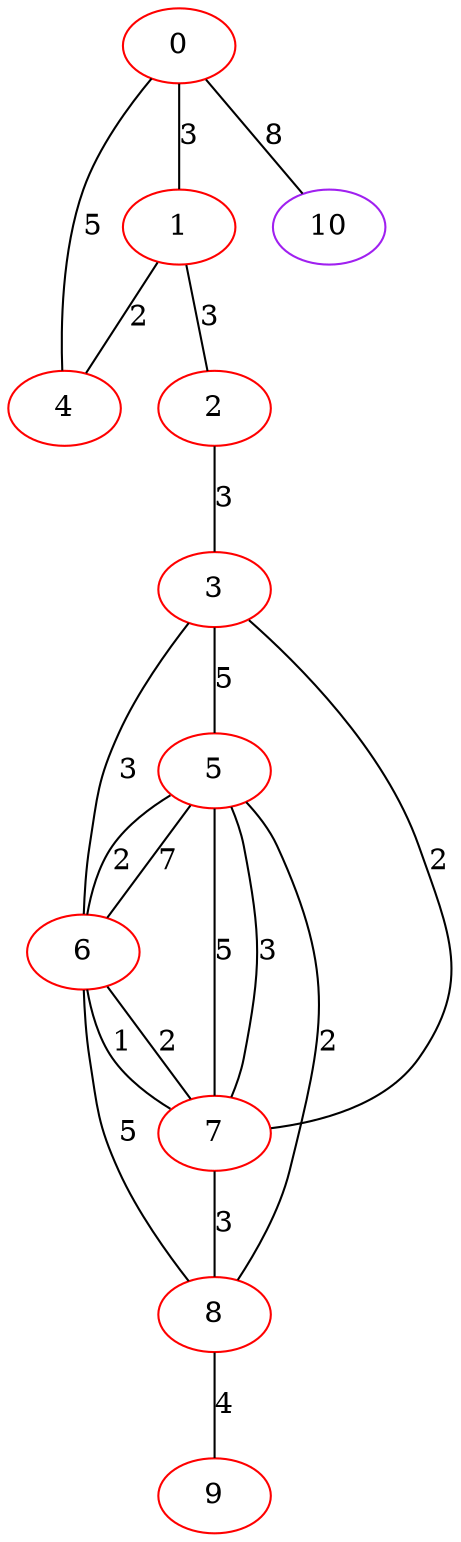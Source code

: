 graph "" {
0 [color=red, weight=1];
1 [color=red, weight=1];
2 [color=red, weight=1];
3 [color=red, weight=1];
4 [color=red, weight=1];
5 [color=red, weight=1];
6 [color=red, weight=1];
7 [color=red, weight=1];
8 [color=red, weight=1];
9 [color=red, weight=1];
10 [color=purple, weight=4];
0 -- 1  [key=0, label=3];
0 -- 10  [key=0, label=8];
0 -- 4  [key=0, label=5];
1 -- 2  [key=0, label=3];
1 -- 4  [key=0, label=2];
2 -- 3  [key=0, label=3];
3 -- 5  [key=0, label=5];
3 -- 6  [key=0, label=3];
3 -- 7  [key=0, label=2];
5 -- 8  [key=0, label=2];
5 -- 6  [key=0, label=7];
5 -- 6  [key=1, label=2];
5 -- 7  [key=0, label=5];
5 -- 7  [key=1, label=3];
6 -- 8  [key=0, label=5];
6 -- 7  [key=0, label=2];
6 -- 7  [key=1, label=1];
7 -- 8  [key=0, label=3];
8 -- 9  [key=0, label=4];
}
